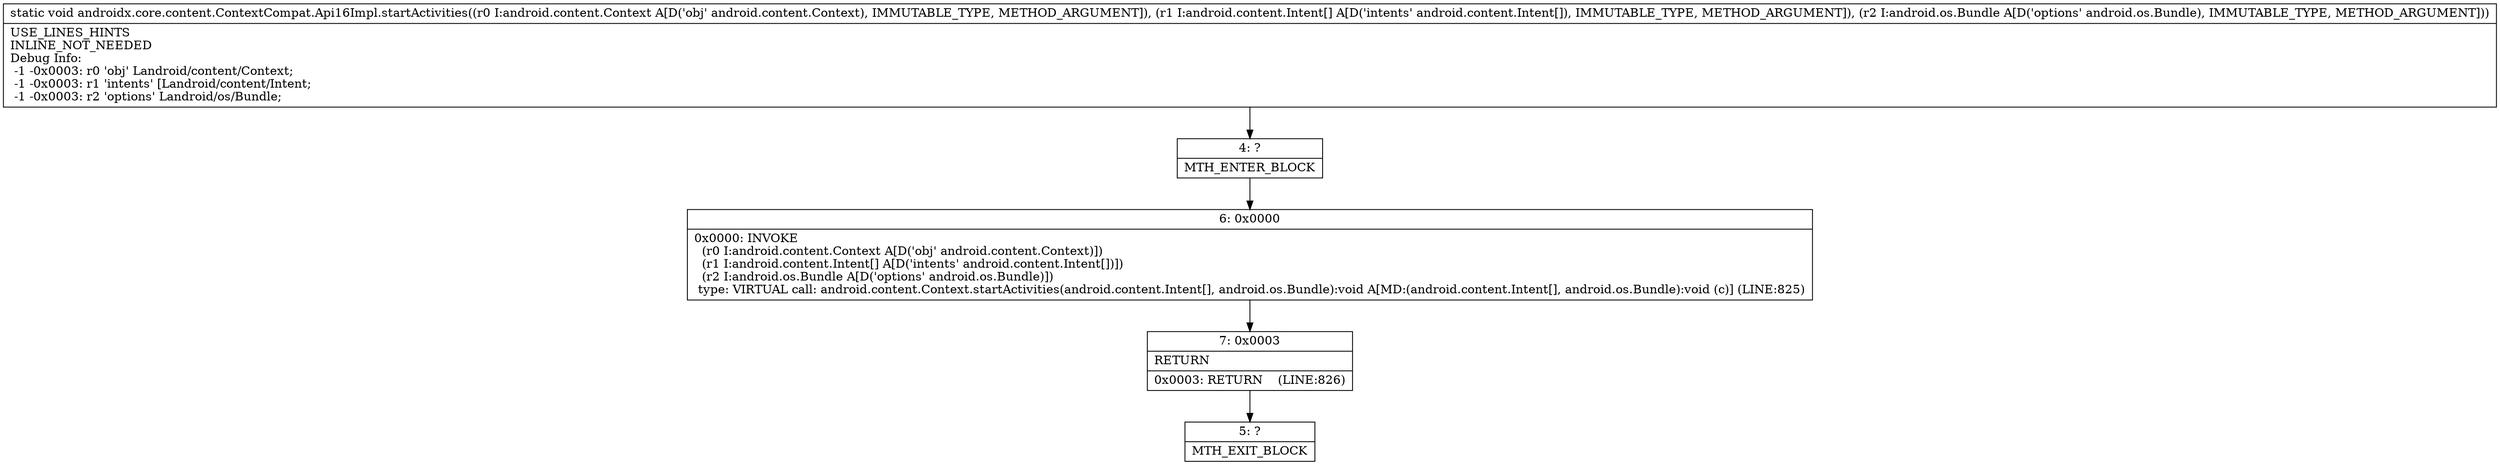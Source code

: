 digraph "CFG forandroidx.core.content.ContextCompat.Api16Impl.startActivities(Landroid\/content\/Context;[Landroid\/content\/Intent;Landroid\/os\/Bundle;)V" {
Node_4 [shape=record,label="{4\:\ ?|MTH_ENTER_BLOCK\l}"];
Node_6 [shape=record,label="{6\:\ 0x0000|0x0000: INVOKE  \l  (r0 I:android.content.Context A[D('obj' android.content.Context)])\l  (r1 I:android.content.Intent[] A[D('intents' android.content.Intent[])])\l  (r2 I:android.os.Bundle A[D('options' android.os.Bundle)])\l type: VIRTUAL call: android.content.Context.startActivities(android.content.Intent[], android.os.Bundle):void A[MD:(android.content.Intent[], android.os.Bundle):void (c)] (LINE:825)\l}"];
Node_7 [shape=record,label="{7\:\ 0x0003|RETURN\l|0x0003: RETURN    (LINE:826)\l}"];
Node_5 [shape=record,label="{5\:\ ?|MTH_EXIT_BLOCK\l}"];
MethodNode[shape=record,label="{static void androidx.core.content.ContextCompat.Api16Impl.startActivities((r0 I:android.content.Context A[D('obj' android.content.Context), IMMUTABLE_TYPE, METHOD_ARGUMENT]), (r1 I:android.content.Intent[] A[D('intents' android.content.Intent[]), IMMUTABLE_TYPE, METHOD_ARGUMENT]), (r2 I:android.os.Bundle A[D('options' android.os.Bundle), IMMUTABLE_TYPE, METHOD_ARGUMENT]))  | USE_LINES_HINTS\lINLINE_NOT_NEEDED\lDebug Info:\l  \-1 \-0x0003: r0 'obj' Landroid\/content\/Context;\l  \-1 \-0x0003: r1 'intents' [Landroid\/content\/Intent;\l  \-1 \-0x0003: r2 'options' Landroid\/os\/Bundle;\l}"];
MethodNode -> Node_4;Node_4 -> Node_6;
Node_6 -> Node_7;
Node_7 -> Node_5;
}

